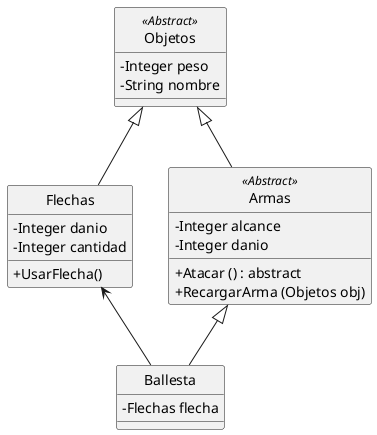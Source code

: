 @startuml Ballesta

skinparam ClassAttributeIconSize 0
hide circle


class Objetos <<Abstract>>{
    - Integer peso
    - String nombre
}


class Armas <<Abstract>> {
    - Integer alcance
    - Integer danio
    + Atacar () : abstract
    + RecargarArma (Objetos obj)
}

class Ballesta {
    - Flechas flecha
}

class Flechas {
    - Integer danio
    - Integer cantidad
    + UsarFlecha()
}


Objetos <|-- Armas
Objetos <|- Flechas
Armas <|-- Ballesta

Flechas <- Ballesta


@enduml
